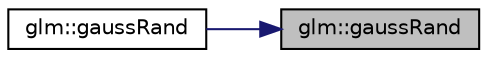 digraph "glm::gaussRand"
{
 // LATEX_PDF_SIZE
  edge [fontname="Helvetica",fontsize="10",labelfontname="Helvetica",labelfontsize="10"];
  node [fontname="Helvetica",fontsize="10",shape=record];
  rankdir="RL";
  Node1 [label="glm::gaussRand",height=0.2,width=0.4,color="black", fillcolor="grey75", style="filled", fontcolor="black",tooltip=" "];
  Node1 -> Node2 [dir="back",color="midnightblue",fontsize="10",style="solid",fontname="Helvetica"];
  Node2 [label="glm::gaussRand",height=0.2,width=0.4,color="black", fillcolor="white", style="filled",URL="$namespaceglm.html#adc010d4dd74cff264ee912f72de1adb9",tooltip=" "];
}
